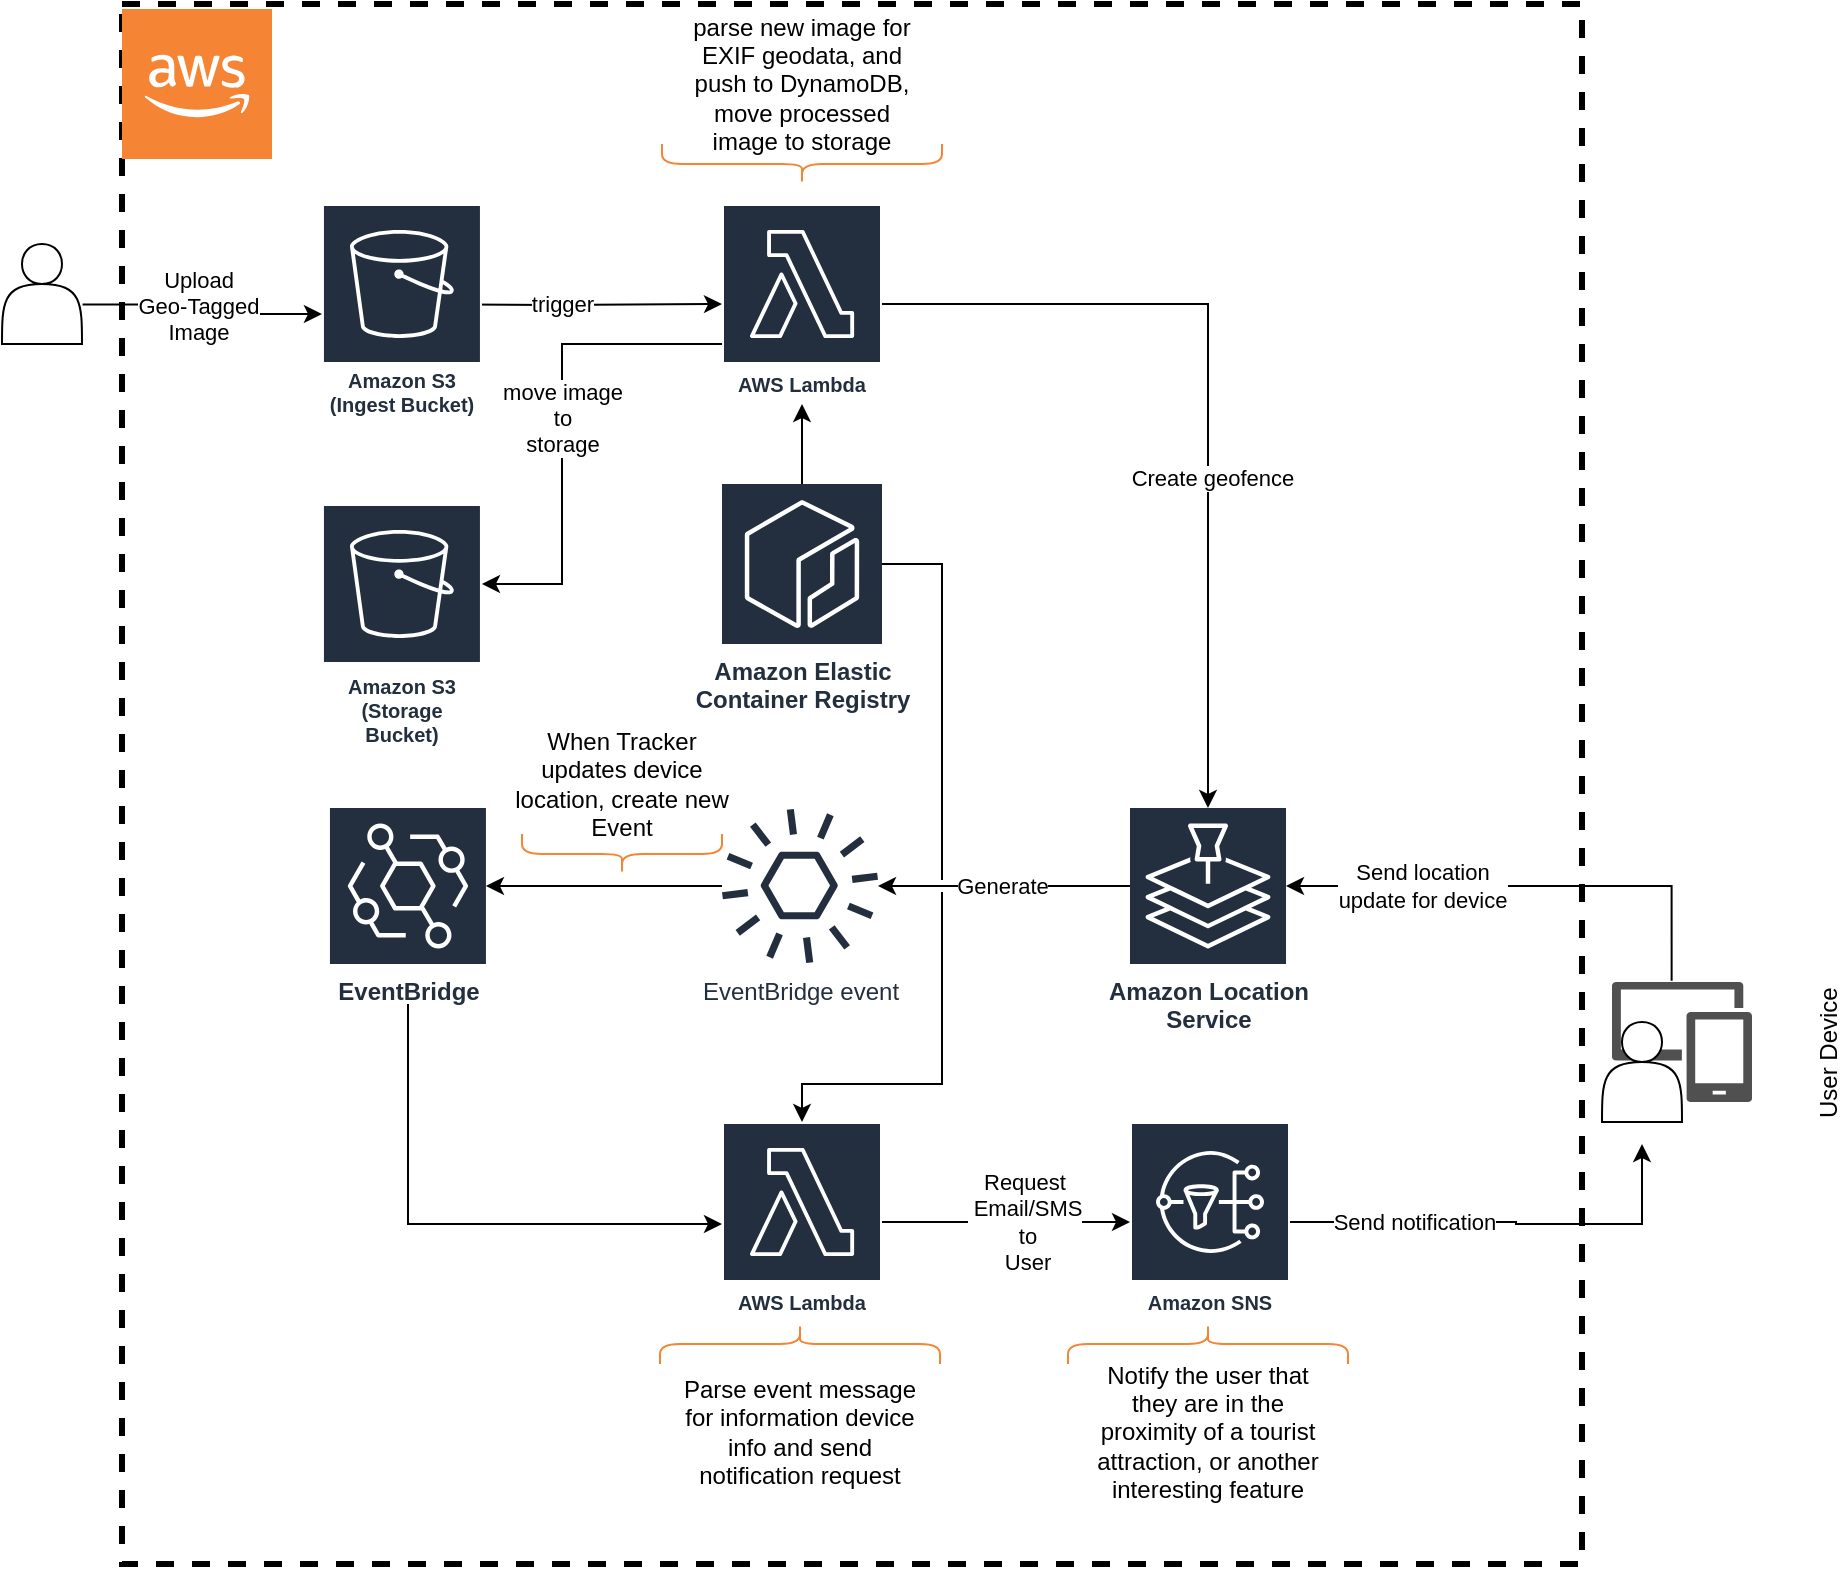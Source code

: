 <mxfile version="22.1.5" type="device">
  <diagram name="Page-1" id="dAjCDETQ3B6Sjateg3Hk">
    <mxGraphModel dx="1430" dy="821" grid="1" gridSize="10" guides="1" tooltips="1" connect="1" arrows="1" fold="1" page="1" pageScale="1" pageWidth="850" pageHeight="1100" math="0" shadow="0">
      <root>
        <mxCell id="0" />
        <mxCell id="1" parent="0" />
        <mxCell id="iuHLa0GhHNvZuV-EeRmP-5" value="" style="rounded=0;whiteSpace=wrap;html=1;dashed=1;strokeWidth=3;" vertex="1" parent="1">
          <mxGeometry x="280" y="210" width="730" height="780" as="geometry" />
        </mxCell>
        <mxCell id="gYdATXDG7kGbHXDYzB5d-5" style="edgeStyle=orthogonalEdgeStyle;rounded=0;orthogonalLoop=1;jettySize=auto;html=1;exitX=1.007;exitY=0.606;exitDx=0;exitDy=0;exitPerimeter=0;" parent="1" source="gYdATXDG7kGbHXDYzB5d-1" target="gYdATXDG7kGbHXDYzB5d-4" edge="1">
          <mxGeometry relative="1" as="geometry">
            <mxPoint x="20" y="360" as="sourcePoint" />
          </mxGeometry>
        </mxCell>
        <mxCell id="gYdATXDG7kGbHXDYzB5d-6" value="Upload &lt;br&gt;Geo-Tagged &lt;br&gt;Image" style="edgeLabel;html=1;align=center;verticalAlign=middle;resizable=0;points=[];" parent="gYdATXDG7kGbHXDYzB5d-5" vertex="1" connectable="0">
          <mxGeometry x="-0.253" y="-5" relative="1" as="geometry">
            <mxPoint x="11" y="-5" as="offset" />
          </mxGeometry>
        </mxCell>
        <mxCell id="gYdATXDG7kGbHXDYzB5d-1" value="" style="shape=actor;whiteSpace=wrap;html=1;" parent="1" vertex="1">
          <mxGeometry x="220" y="330" width="40" height="50" as="geometry" />
        </mxCell>
        <mxCell id="gYdATXDG7kGbHXDYzB5d-10" style="edgeStyle=orthogonalEdgeStyle;rounded=0;orthogonalLoop=1;jettySize=auto;html=1;" parent="1" target="gYdATXDG7kGbHXDYzB5d-14" edge="1">
          <mxGeometry relative="1" as="geometry">
            <mxPoint x="410" y="360" as="sourcePoint" />
            <mxPoint x="490" y="360" as="targetPoint" />
          </mxGeometry>
        </mxCell>
        <mxCell id="gYu_5bHP2RDGwZ4mZIuj-1" value="trigger" style="edgeLabel;html=1;align=center;verticalAlign=middle;resizable=0;points=[];" parent="gYdATXDG7kGbHXDYzB5d-10" vertex="1" connectable="0">
          <mxGeometry x="0.087" y="-2" relative="1" as="geometry">
            <mxPoint x="-2" y="-2" as="offset" />
          </mxGeometry>
        </mxCell>
        <mxCell id="gYdATXDG7kGbHXDYzB5d-4" value="Amazon S3 (Ingest Bucket)" style="sketch=0;outlineConnect=0;fontColor=#232F3E;gradientColor=none;strokeColor=#ffffff;fillColor=#232F3E;dashed=0;verticalLabelPosition=middle;verticalAlign=bottom;align=center;html=1;whiteSpace=wrap;fontSize=10;fontStyle=1;spacing=3;shape=mxgraph.aws4.productIcon;prIcon=mxgraph.aws4.s3;" parent="1" vertex="1">
          <mxGeometry x="379.97" y="310" width="80" height="110" as="geometry" />
        </mxCell>
        <mxCell id="gYu_5bHP2RDGwZ4mZIuj-10" style="edgeStyle=orthogonalEdgeStyle;rounded=0;orthogonalLoop=1;jettySize=auto;html=1;" parent="1" target="gYu_5bHP2RDGwZ4mZIuj-9" edge="1">
          <mxGeometry relative="1" as="geometry">
            <mxPoint x="580" y="380" as="sourcePoint" />
            <mxPoint x="410" y="480" as="targetPoint" />
            <Array as="points">
              <mxPoint x="500" y="380" />
              <mxPoint x="500" y="500" />
            </Array>
          </mxGeometry>
        </mxCell>
        <mxCell id="gYu_5bHP2RDGwZ4mZIuj-11" value="move image &lt;br&gt;to &lt;br&gt;storage" style="edgeLabel;html=1;align=center;verticalAlign=middle;resizable=0;points=[];" parent="gYu_5bHP2RDGwZ4mZIuj-10" vertex="1" connectable="0">
          <mxGeometry x="-0.054" y="2" relative="1" as="geometry">
            <mxPoint x="-2" y="3" as="offset" />
          </mxGeometry>
        </mxCell>
        <mxCell id="gYdATXDG7kGbHXDYzB5d-14" value="AWS Lambda" style="sketch=0;outlineConnect=0;fontColor=#232F3E;gradientColor=none;strokeColor=#ffffff;fillColor=#232F3E;dashed=0;verticalLabelPosition=middle;verticalAlign=bottom;align=center;html=1;whiteSpace=wrap;fontSize=10;fontStyle=1;spacing=3;shape=mxgraph.aws4.productIcon;prIcon=mxgraph.aws4.lambda;" parent="1" vertex="1">
          <mxGeometry x="580" y="310" width="80" height="100" as="geometry" />
        </mxCell>
        <mxCell id="gYdATXDG7kGbHXDYzB5d-18" value="&lt;div align=&quot;center&quot;&gt;parse new image for EXIF geodata, and push to DynamoDB, move processed image to storage&lt;/div&gt;" style="text;html=1;strokeColor=none;fillColor=none;align=center;verticalAlign=middle;whiteSpace=wrap;rounded=0;" parent="1" vertex="1">
          <mxGeometry x="560" y="230" width="120" height="40" as="geometry" />
        </mxCell>
        <mxCell id="iuHLa0GhHNvZuV-EeRmP-13" style="edgeStyle=orthogonalEdgeStyle;rounded=0;orthogonalLoop=1;jettySize=auto;html=1;" edge="1" parent="1" source="gYdATXDG7kGbHXDYzB5d-29" target="gYu_5bHP2RDGwZ4mZIuj-15">
          <mxGeometry relative="1" as="geometry" />
        </mxCell>
        <mxCell id="iuHLa0GhHNvZuV-EeRmP-14" value="Generate" style="edgeLabel;html=1;align=center;verticalAlign=middle;resizable=0;points=[];" vertex="1" connectable="0" parent="iuHLa0GhHNvZuV-EeRmP-13">
          <mxGeometry x="0.443" y="3" relative="1" as="geometry">
            <mxPoint x="27" y="-3" as="offset" />
          </mxGeometry>
        </mxCell>
        <mxCell id="gYdATXDG7kGbHXDYzB5d-29" value="&lt;b&gt;Amazon Location&lt;br&gt;Service&lt;br&gt;&lt;/b&gt;" style="sketch=0;points=[[0,0,0],[0.25,0,0],[0.5,0,0],[0.75,0,0],[1,0,0],[0,1,0],[0.25,1,0],[0.5,1,0],[0.75,1,0],[1,1,0],[0,0.25,0],[0,0.5,0],[0,0.75,0],[1,0.25,0],[1,0.5,0],[1,0.75,0]];outlineConnect=0;fontColor=#232F3E;fillColor=#232F3E;strokeColor=#ffffff;dashed=0;verticalLabelPosition=bottom;verticalAlign=top;align=center;html=1;fontSize=12;fontStyle=0;aspect=fixed;shape=mxgraph.aws4.resourceIcon;resIcon=mxgraph.aws4.location_service;" parent="1" vertex="1">
          <mxGeometry x="784" y="612" width="78" height="78" as="geometry" />
        </mxCell>
        <mxCell id="gYdATXDG7kGbHXDYzB5d-31" value="" style="shape=curlyBracket;whiteSpace=wrap;html=1;rounded=1;flipH=1;labelPosition=right;verticalLabelPosition=middle;align=left;verticalAlign=middle;rotation=-90;fillColor=#F58534;strokeColor=#F58534;fontColor=#000000;" parent="1" vertex="1">
          <mxGeometry x="609" y="810" width="20" height="140" as="geometry" />
        </mxCell>
        <mxCell id="iuHLa0GhHNvZuV-EeRmP-40" style="edgeStyle=orthogonalEdgeStyle;rounded=0;orthogonalLoop=1;jettySize=auto;html=1;" edge="1" parent="1" source="gYdATXDG7kGbHXDYzB5d-41">
          <mxGeometry relative="1" as="geometry">
            <mxPoint x="1040" y="780" as="targetPoint" />
            <Array as="points">
              <mxPoint x="977" y="819" />
              <mxPoint x="977" y="820" />
              <mxPoint x="1040" y="820" />
            </Array>
          </mxGeometry>
        </mxCell>
        <mxCell id="iuHLa0GhHNvZuV-EeRmP-42" value="Send notification" style="edgeLabel;html=1;align=center;verticalAlign=middle;resizable=0;points=[];" vertex="1" connectable="0" parent="iuHLa0GhHNvZuV-EeRmP-40">
          <mxGeometry x="-0.606" y="1" relative="1" as="geometry">
            <mxPoint x="19" y="1" as="offset" />
          </mxGeometry>
        </mxCell>
        <mxCell id="gYdATXDG7kGbHXDYzB5d-41" value="Amazon SNS" style="sketch=0;outlineConnect=0;fontColor=#232F3E;gradientColor=none;strokeColor=#ffffff;fillColor=#232F3E;dashed=0;verticalLabelPosition=middle;verticalAlign=bottom;align=center;html=1;whiteSpace=wrap;fontSize=10;fontStyle=1;spacing=3;shape=mxgraph.aws4.productIcon;prIcon=mxgraph.aws4.sns;" parent="1" vertex="1">
          <mxGeometry x="784" y="769" width="80" height="100" as="geometry" />
        </mxCell>
        <mxCell id="gYu_5bHP2RDGwZ4mZIuj-2" value="" style="edgeStyle=orthogonalEdgeStyle;rounded=0;orthogonalLoop=1;jettySize=auto;html=1;" parent="1" source="gYdATXDG7kGbHXDYzB5d-14" target="gYdATXDG7kGbHXDYzB5d-29" edge="1">
          <mxGeometry relative="1" as="geometry">
            <mxPoint x="778" y="365" as="targetPoint" />
            <mxPoint x="660" y="360" as="sourcePoint" />
          </mxGeometry>
        </mxCell>
        <mxCell id="iuHLa0GhHNvZuV-EeRmP-43" value="Create geofence" style="edgeLabel;html=1;align=center;verticalAlign=middle;resizable=0;points=[];" vertex="1" connectable="0" parent="gYu_5bHP2RDGwZ4mZIuj-2">
          <mxGeometry x="0.206" y="2" relative="1" as="geometry">
            <mxPoint as="offset" />
          </mxGeometry>
        </mxCell>
        <mxCell id="gYu_5bHP2RDGwZ4mZIuj-9" value="Amazon S3 (Storage Bucket)" style="sketch=0;outlineConnect=0;fontColor=#232F3E;gradientColor=none;strokeColor=#ffffff;fillColor=#232F3E;dashed=0;verticalLabelPosition=middle;verticalAlign=bottom;align=center;html=1;whiteSpace=wrap;fontSize=10;fontStyle=1;spacing=3;shape=mxgraph.aws4.productIcon;prIcon=mxgraph.aws4.s3;" parent="1" vertex="1">
          <mxGeometry x="379.97" y="460" width="80" height="125" as="geometry" />
        </mxCell>
        <mxCell id="iuHLa0GhHNvZuV-EeRmP-32" style="edgeStyle=orthogonalEdgeStyle;rounded=0;orthogonalLoop=1;jettySize=auto;html=1;entryX=0;entryY=0.51;entryDx=0;entryDy=0;entryPerimeter=0;" edge="1" parent="1" target="gYu_5bHP2RDGwZ4mZIuj-22">
          <mxGeometry relative="1" as="geometry">
            <mxPoint x="423" y="710" as="sourcePoint" />
            <mxPoint x="424.0" y="769" as="targetPoint" />
            <Array as="points">
              <mxPoint x="423" y="820" />
            </Array>
          </mxGeometry>
        </mxCell>
        <mxCell id="gYu_5bHP2RDGwZ4mZIuj-14" value="&lt;b&gt;EventBridge&lt;/b&gt;" style="sketch=0;points=[[0,0,0],[0.25,0,0],[0.5,0,0],[0.75,0,0],[1,0,0],[0,1,0],[0.25,1,0],[0.5,1,0],[0.75,1,0],[1,1,0],[0,0.25,0],[0,0.5,0],[0,0.75,0],[1,0.25,0],[1,0.5,0],[1,0.75,0]];outlineConnect=0;fontColor=#232F3E;fillColor=#232F3E;strokeColor=#ffffff;dashed=0;verticalLabelPosition=bottom;verticalAlign=top;align=center;html=1;fontSize=12;fontStyle=0;aspect=fixed;shape=mxgraph.aws4.resourceIcon;resIcon=mxgraph.aws4.eventbridge;" parent="1" vertex="1">
          <mxGeometry x="383.97" y="612" width="78" height="78" as="geometry" />
        </mxCell>
        <mxCell id="iuHLa0GhHNvZuV-EeRmP-17" style="edgeStyle=orthogonalEdgeStyle;rounded=0;orthogonalLoop=1;jettySize=auto;html=1;" edge="1" parent="1" source="gYu_5bHP2RDGwZ4mZIuj-15" target="gYu_5bHP2RDGwZ4mZIuj-14">
          <mxGeometry relative="1" as="geometry" />
        </mxCell>
        <mxCell id="gYu_5bHP2RDGwZ4mZIuj-15" value="EventBridge event" style="sketch=0;outlineConnect=0;fontColor=#232F3E;gradientColor=none;fillColor=#232F3E;strokeColor=none;dashed=0;verticalLabelPosition=bottom;verticalAlign=top;align=center;html=1;fontSize=12;fontStyle=0;aspect=fixed;pointerEvents=1;shape=mxgraph.aws4.event;" parent="1" vertex="1">
          <mxGeometry x="580" y="612" width="78" height="78" as="geometry" />
        </mxCell>
        <mxCell id="gYu_5bHP2RDGwZ4mZIuj-17" value="&lt;div align=&quot;center&quot;&gt;When Tracker updates device location, create new Event&lt;/div&gt;" style="text;html=1;strokeColor=none;fillColor=none;align=center;verticalAlign=middle;whiteSpace=wrap;rounded=0;" parent="1" vertex="1">
          <mxGeometry x="470" y="580" width="120" height="40" as="geometry" />
        </mxCell>
        <mxCell id="iuHLa0GhHNvZuV-EeRmP-19" style="edgeStyle=orthogonalEdgeStyle;rounded=0;orthogonalLoop=1;jettySize=auto;html=1;" edge="1" parent="1" source="gYu_5bHP2RDGwZ4mZIuj-22" target="gYdATXDG7kGbHXDYzB5d-41">
          <mxGeometry relative="1" as="geometry" />
        </mxCell>
        <mxCell id="iuHLa0GhHNvZuV-EeRmP-20" value="Request&lt;br&gt;&amp;nbsp;Email/SMS&lt;br&gt;&amp;nbsp;to&lt;br&gt;&amp;nbsp;User" style="edgeLabel;html=1;align=center;verticalAlign=middle;resizable=0;points=[];" vertex="1" connectable="0" parent="iuHLa0GhHNvZuV-EeRmP-19">
          <mxGeometry x="0.296" y="2" relative="1" as="geometry">
            <mxPoint x="-10" y="2" as="offset" />
          </mxGeometry>
        </mxCell>
        <mxCell id="gYu_5bHP2RDGwZ4mZIuj-22" value="AWS Lambda" style="sketch=0;outlineConnect=0;fontColor=#232F3E;gradientColor=none;strokeColor=#ffffff;fillColor=#232F3E;dashed=0;verticalLabelPosition=middle;verticalAlign=bottom;align=center;html=1;whiteSpace=wrap;fontSize=10;fontStyle=1;spacing=3;shape=mxgraph.aws4.productIcon;prIcon=mxgraph.aws4.lambda;" parent="1" vertex="1">
          <mxGeometry x="580" y="769" width="80" height="100" as="geometry" />
        </mxCell>
        <mxCell id="gYu_5bHP2RDGwZ4mZIuj-24" value="&lt;div align=&quot;center&quot;&gt;Parse event message for information device info and send notification request&lt;/div&gt;" style="text;html=1;strokeColor=none;fillColor=none;align=center;verticalAlign=middle;whiteSpace=wrap;rounded=0;" parent="1" vertex="1">
          <mxGeometry x="559" y="869" width="120" height="110" as="geometry" />
        </mxCell>
        <mxCell id="gYu_5bHP2RDGwZ4mZIuj-38" value="&lt;div align=&quot;center&quot;&gt;Notify the user that they are in the proximity of a tourist attraction, or another interesting feature&lt;/div&gt;" style="text;html=1;strokeColor=none;fillColor=none;align=center;verticalAlign=middle;whiteSpace=wrap;rounded=0;" parent="1" vertex="1">
          <mxGeometry x="763" y="904" width="120" height="40" as="geometry" />
        </mxCell>
        <mxCell id="iuHLa0GhHNvZuV-EeRmP-9" style="edgeStyle=orthogonalEdgeStyle;rounded=0;orthogonalLoop=1;jettySize=auto;html=1;" edge="1" parent="1" source="gYu_5bHP2RDGwZ4mZIuj-44" target="gYdATXDG7kGbHXDYzB5d-14">
          <mxGeometry relative="1" as="geometry" />
        </mxCell>
        <mxCell id="iuHLa0GhHNvZuV-EeRmP-18" style="edgeStyle=orthogonalEdgeStyle;rounded=0;orthogonalLoop=1;jettySize=auto;html=1;jumpStyle=gap;" edge="1" parent="1">
          <mxGeometry relative="1" as="geometry">
            <mxPoint x="660" y="490" as="sourcePoint" />
            <mxPoint x="620" y="769" as="targetPoint" />
            <Array as="points">
              <mxPoint x="690" y="490" />
              <mxPoint x="690" y="750" />
              <mxPoint x="620" y="750" />
            </Array>
          </mxGeometry>
        </mxCell>
        <mxCell id="gYu_5bHP2RDGwZ4mZIuj-44" value="&lt;b&gt;Amazon Elastic&lt;br&gt;Container Registry&lt;/b&gt;" style="sketch=0;points=[[0,0,0],[0.25,0,0],[0.5,0,0],[0.75,0,0],[1,0,0],[0,1,0],[0.25,1,0],[0.5,1,0],[0.75,1,0],[1,1,0],[0,0.25,0],[0,0.5,0],[0,0.75,0],[1,0.25,0],[1,0.5,0],[1,0.75,0]];outlineConnect=0;fontColor=#232F3E;fillColor=#232F3E;strokeColor=#ffffff;dashed=0;verticalLabelPosition=bottom;verticalAlign=top;align=center;html=1;fontSize=12;fontStyle=0;aspect=fixed;shape=mxgraph.aws4.resourceIcon;resIcon=mxgraph.aws4.ecr;" parent="1" vertex="1">
          <mxGeometry x="580" y="450" width="80" height="80" as="geometry" />
        </mxCell>
        <mxCell id="iuHLa0GhHNvZuV-EeRmP-3" value="" style="outlineConnect=0;dashed=0;verticalLabelPosition=bottom;verticalAlign=top;align=center;html=1;shape=mxgraph.aws3.cloud_2;fillColor=#F58534;gradientColor=none;" vertex="1" parent="1">
          <mxGeometry x="280" y="212.5" width="75" height="75" as="geometry" />
        </mxCell>
        <mxCell id="iuHLa0GhHNvZuV-EeRmP-22" value="" style="shape=curlyBracket;whiteSpace=wrap;html=1;rounded=1;flipH=1;labelPosition=right;verticalLabelPosition=middle;align=left;verticalAlign=middle;rotation=-90;fillColor=#F58534;strokeColor=#F58534;fontColor=#000000;" vertex="1" parent="1">
          <mxGeometry x="813" y="810" width="20" height="140" as="geometry" />
        </mxCell>
        <mxCell id="iuHLa0GhHNvZuV-EeRmP-23" style="edgeStyle=orthogonalEdgeStyle;rounded=0;orthogonalLoop=1;jettySize=auto;html=1;exitX=0.5;exitY=1;exitDx=0;exitDy=0;" edge="1" parent="1" source="gYu_5bHP2RDGwZ4mZIuj-38" target="gYu_5bHP2RDGwZ4mZIuj-38">
          <mxGeometry relative="1" as="geometry" />
        </mxCell>
        <mxCell id="iuHLa0GhHNvZuV-EeRmP-25" value="" style="shape=curlyBracket;whiteSpace=wrap;html=1;rounded=1;flipH=1;labelPosition=right;verticalLabelPosition=middle;align=left;verticalAlign=middle;rotation=90;fillColor=#F58534;strokeColor=#F58534;size=0.5;" vertex="1" parent="1">
          <mxGeometry x="520" y="585" width="20" height="100" as="geometry" />
        </mxCell>
        <mxCell id="iuHLa0GhHNvZuV-EeRmP-28" value="" style="shape=curlyBracket;whiteSpace=wrap;html=1;rounded=1;flipH=1;labelPosition=right;verticalLabelPosition=middle;align=left;verticalAlign=middle;rotation=90;fillColor=#F58534;strokeColor=#F58534;fontColor=#000000;" vertex="1" parent="1">
          <mxGeometry x="610" y="220" width="20" height="140" as="geometry" />
        </mxCell>
        <mxCell id="iuHLa0GhHNvZuV-EeRmP-36" value="User Device" style="group;verticalAlign=middle;horizontal=0;labelPosition=right;verticalLabelPosition=middle;align=left;" vertex="1" connectable="0" parent="1">
          <mxGeometry x="1020" y="699" width="75" height="70" as="geometry" />
        </mxCell>
        <mxCell id="gYu_5bHP2RDGwZ4mZIuj-28" value="&lt;div style=&quot;text-align: justify;&quot;&gt;&lt;br&gt;&lt;/div&gt;" style="sketch=0;pointerEvents=1;shadow=0;dashed=0;html=1;strokeColor=none;labelPosition=center;verticalLabelPosition=bottom;verticalAlign=bottom;align=right;fillColor=#505050;shape=mxgraph.mscae.intune.device_group" parent="iuHLa0GhHNvZuV-EeRmP-36" vertex="1">
          <mxGeometry x="5" width="70" height="60" as="geometry" />
        </mxCell>
        <mxCell id="gYu_5bHP2RDGwZ4mZIuj-29" value="" style="shape=actor;whiteSpace=wrap;html=1;" parent="iuHLa0GhHNvZuV-EeRmP-36" vertex="1">
          <mxGeometry y="20" width="40" height="50" as="geometry" />
        </mxCell>
        <mxCell id="iuHLa0GhHNvZuV-EeRmP-38" style="edgeStyle=orthogonalEdgeStyle;rounded=0;orthogonalLoop=1;jettySize=auto;html=1;exitX=0.426;exitY=-0.011;exitDx=0;exitDy=0;exitPerimeter=0;entryX=1;entryY=0.5;entryDx=0;entryDy=0;entryPerimeter=0;" edge="1" parent="1" source="gYu_5bHP2RDGwZ4mZIuj-28" target="gYdATXDG7kGbHXDYzB5d-29">
          <mxGeometry relative="1" as="geometry" />
        </mxCell>
        <mxCell id="iuHLa0GhHNvZuV-EeRmP-39" value="Send location &lt;br&gt;update for device" style="edgeLabel;html=1;align=center;verticalAlign=middle;resizable=0;points=[];" vertex="1" connectable="0" parent="iuHLa0GhHNvZuV-EeRmP-38">
          <mxGeometry x="-0.24" y="-1" relative="1" as="geometry">
            <mxPoint x="-81" y="1" as="offset" />
          </mxGeometry>
        </mxCell>
      </root>
    </mxGraphModel>
  </diagram>
</mxfile>
